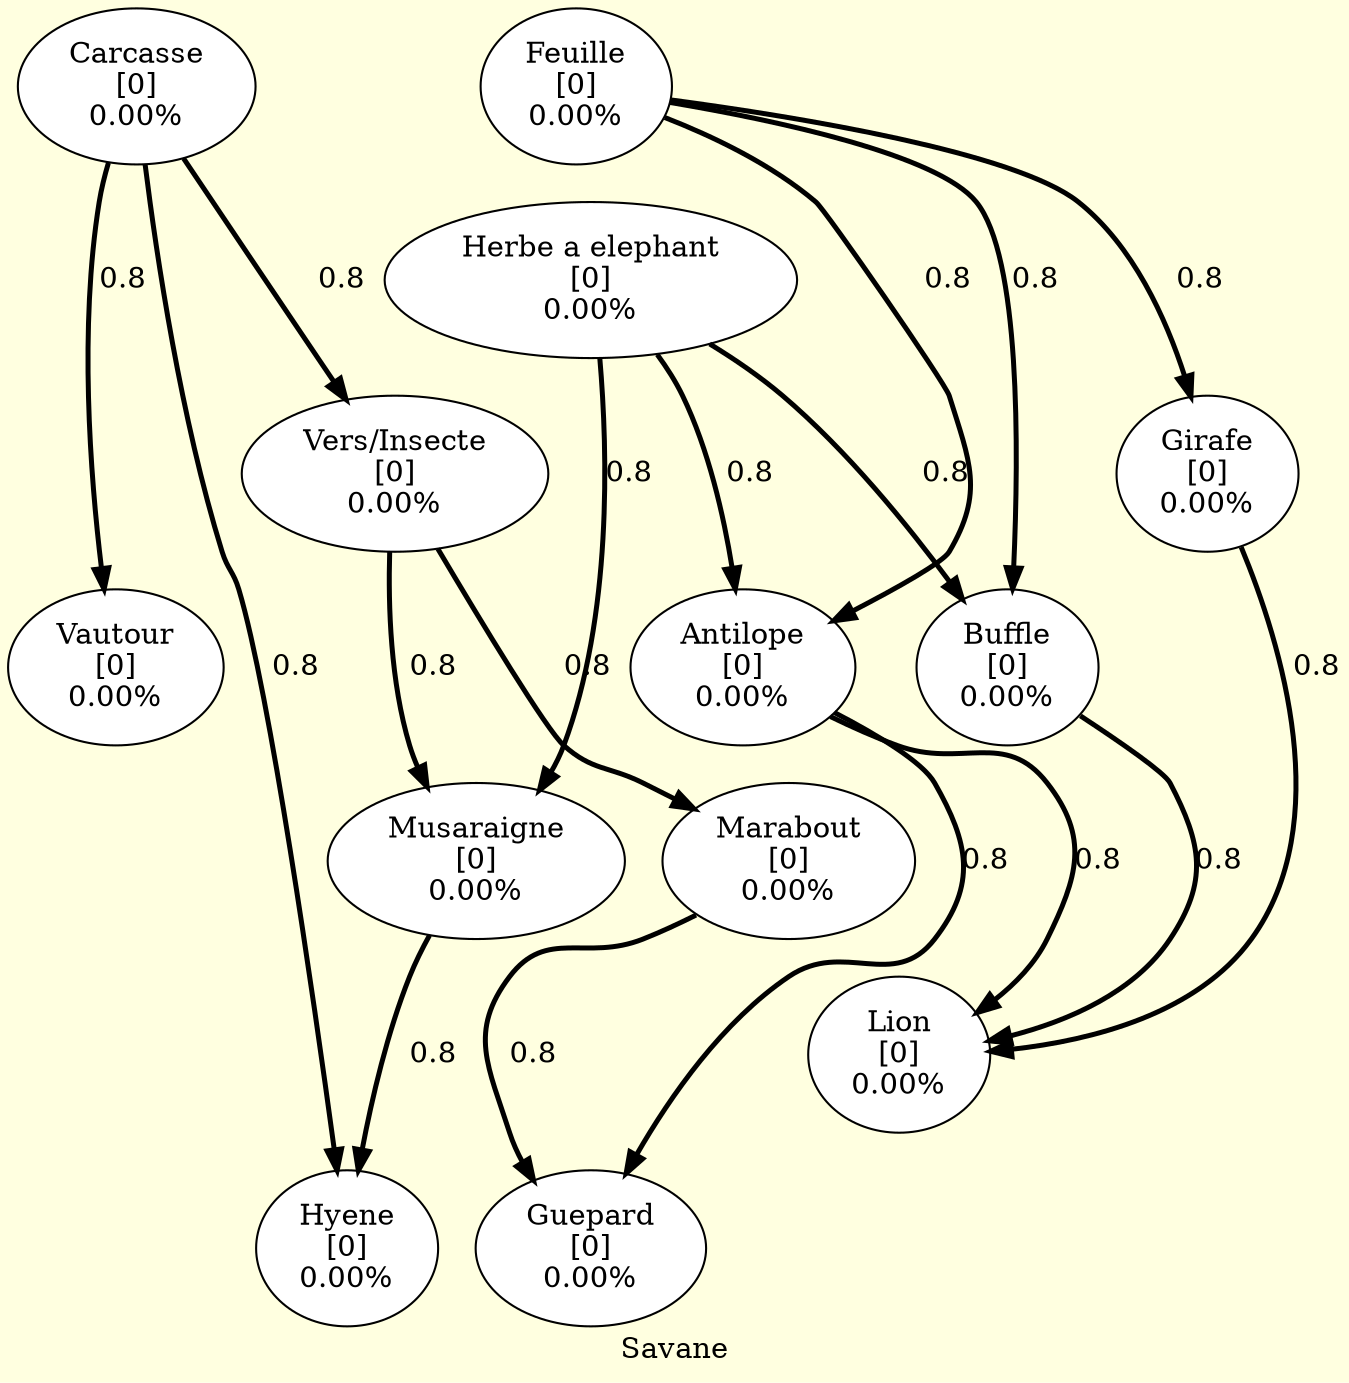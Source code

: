 digraph multigraphe {
    rankdir=TB; // du haut vers le bas
    compound=true;
    newrank=true;

    label = "Savane";
    bgcolor = "lightyellow";
    node [shape=ellipse, style=filled, fillcolor=white];

    "Musaraigne" [label="Musaraigne\n[0]\n0.00%"]
    "Herbe a elephant" [label="Herbe a elephant\n[0]\n0.00%"]
    "Antilope" [label="Antilope\n[0]\n0.00%"]
    "Buffle" [label="Buffle\n[0]\n0.00%"]
    "Feuille" [label="Feuille\n[0]\n0.00%"]
    "Girafe" [label="Girafe\n[0]\n0.00%"]
    "Vers/Insecte" [label="Vers/Insecte\n[0]\n0.00%"]
    "Carcasse" [label="Carcasse\n[0]\n0.00%"]
    "Hyene" [label="Hyene\n[0]\n0.00%"]
    "Vautour" [label="Vautour\n[0]\n0.00%"]
    "Marabout" [label="Marabout\n[0]\n0.00%"]
    "Guepard" [label="Guepard\n[0]\n0.00%"]
    "Lion" [label="Lion\n[0]\n0.00%"]

    // Relations
    "Herbe a elephant"->"Musaraigne" [label="0.8", weight=0.8, penwidth=2.4]
    "Herbe a elephant"->"Antilope" [label="0.8", weight=0.8, penwidth=2.4]
    "Herbe a elephant"->"Buffle" [label="0.8", weight=0.8, penwidth=2.4]

    "Feuille"->"Antilope" [label="0.8", weight=0.8, penwidth=2.4]
    "Feuille"->"Buffle" [label="0.8", weight=0.8, penwidth=2.4]
    "Feuille"->"Girafe" [label="0.8", weight=0.8, penwidth=2.4]

    "Carcasse"->"Vers/Insecte" [label="0.8", weight=0.8, penwidth=2.4]
    "Carcasse"->"Hyene" [label="0.8", weight=0.8, penwidth=2.4]
    "Carcasse" ->"Vautour" [label="0.8", weight=0.8, penwidth=2.4]

    "Vers/Insecte" ->"Marabout" [label="0.8", weight=0.8, penwidth=2.4]
    "Vers/Insecte"->"Musaraigne" [label="0.8", weight=0.8, penwidth=2.4]

    "Marabout" ->"Guepard" [label="0.8", weight=0.8, penwidth=2.4]

    "Musaraigne"->"Hyene" [label="0.8", weight=0.8, penwidth=2.4]

    "Antilope"->"Guepard" [label="0.8", weight=0.8, penwidth=2.4]
    "Antilope" ->"Lion" [label="0.8", weight=0.8, penwidth=2.4]

    "Buffle" ->"Lion" [label="0.8", weight=0.8, penwidth=2.4]

    "Girafe" ->"Lion" [label="0.8", weight=0.8, penwidth=2.4]

   // Force la disposition
    {rank=same; "Herbe a elephant"}
    {rank=same; Feuille}
    {rank=same; Carcasse}
    {rank=same; "Vers/Insecte"}
    {rank=same; Marabout}
    {rank=same; Musaraigne}
    {rank=same; Antilope}
    {rank=same; Buffle}
    {rank=same; Girafe}
    {rank=same; Hyene}
    {rank=same; Guepard}
    {rank=same; Lion}
    {rank=same; Vautour}
}